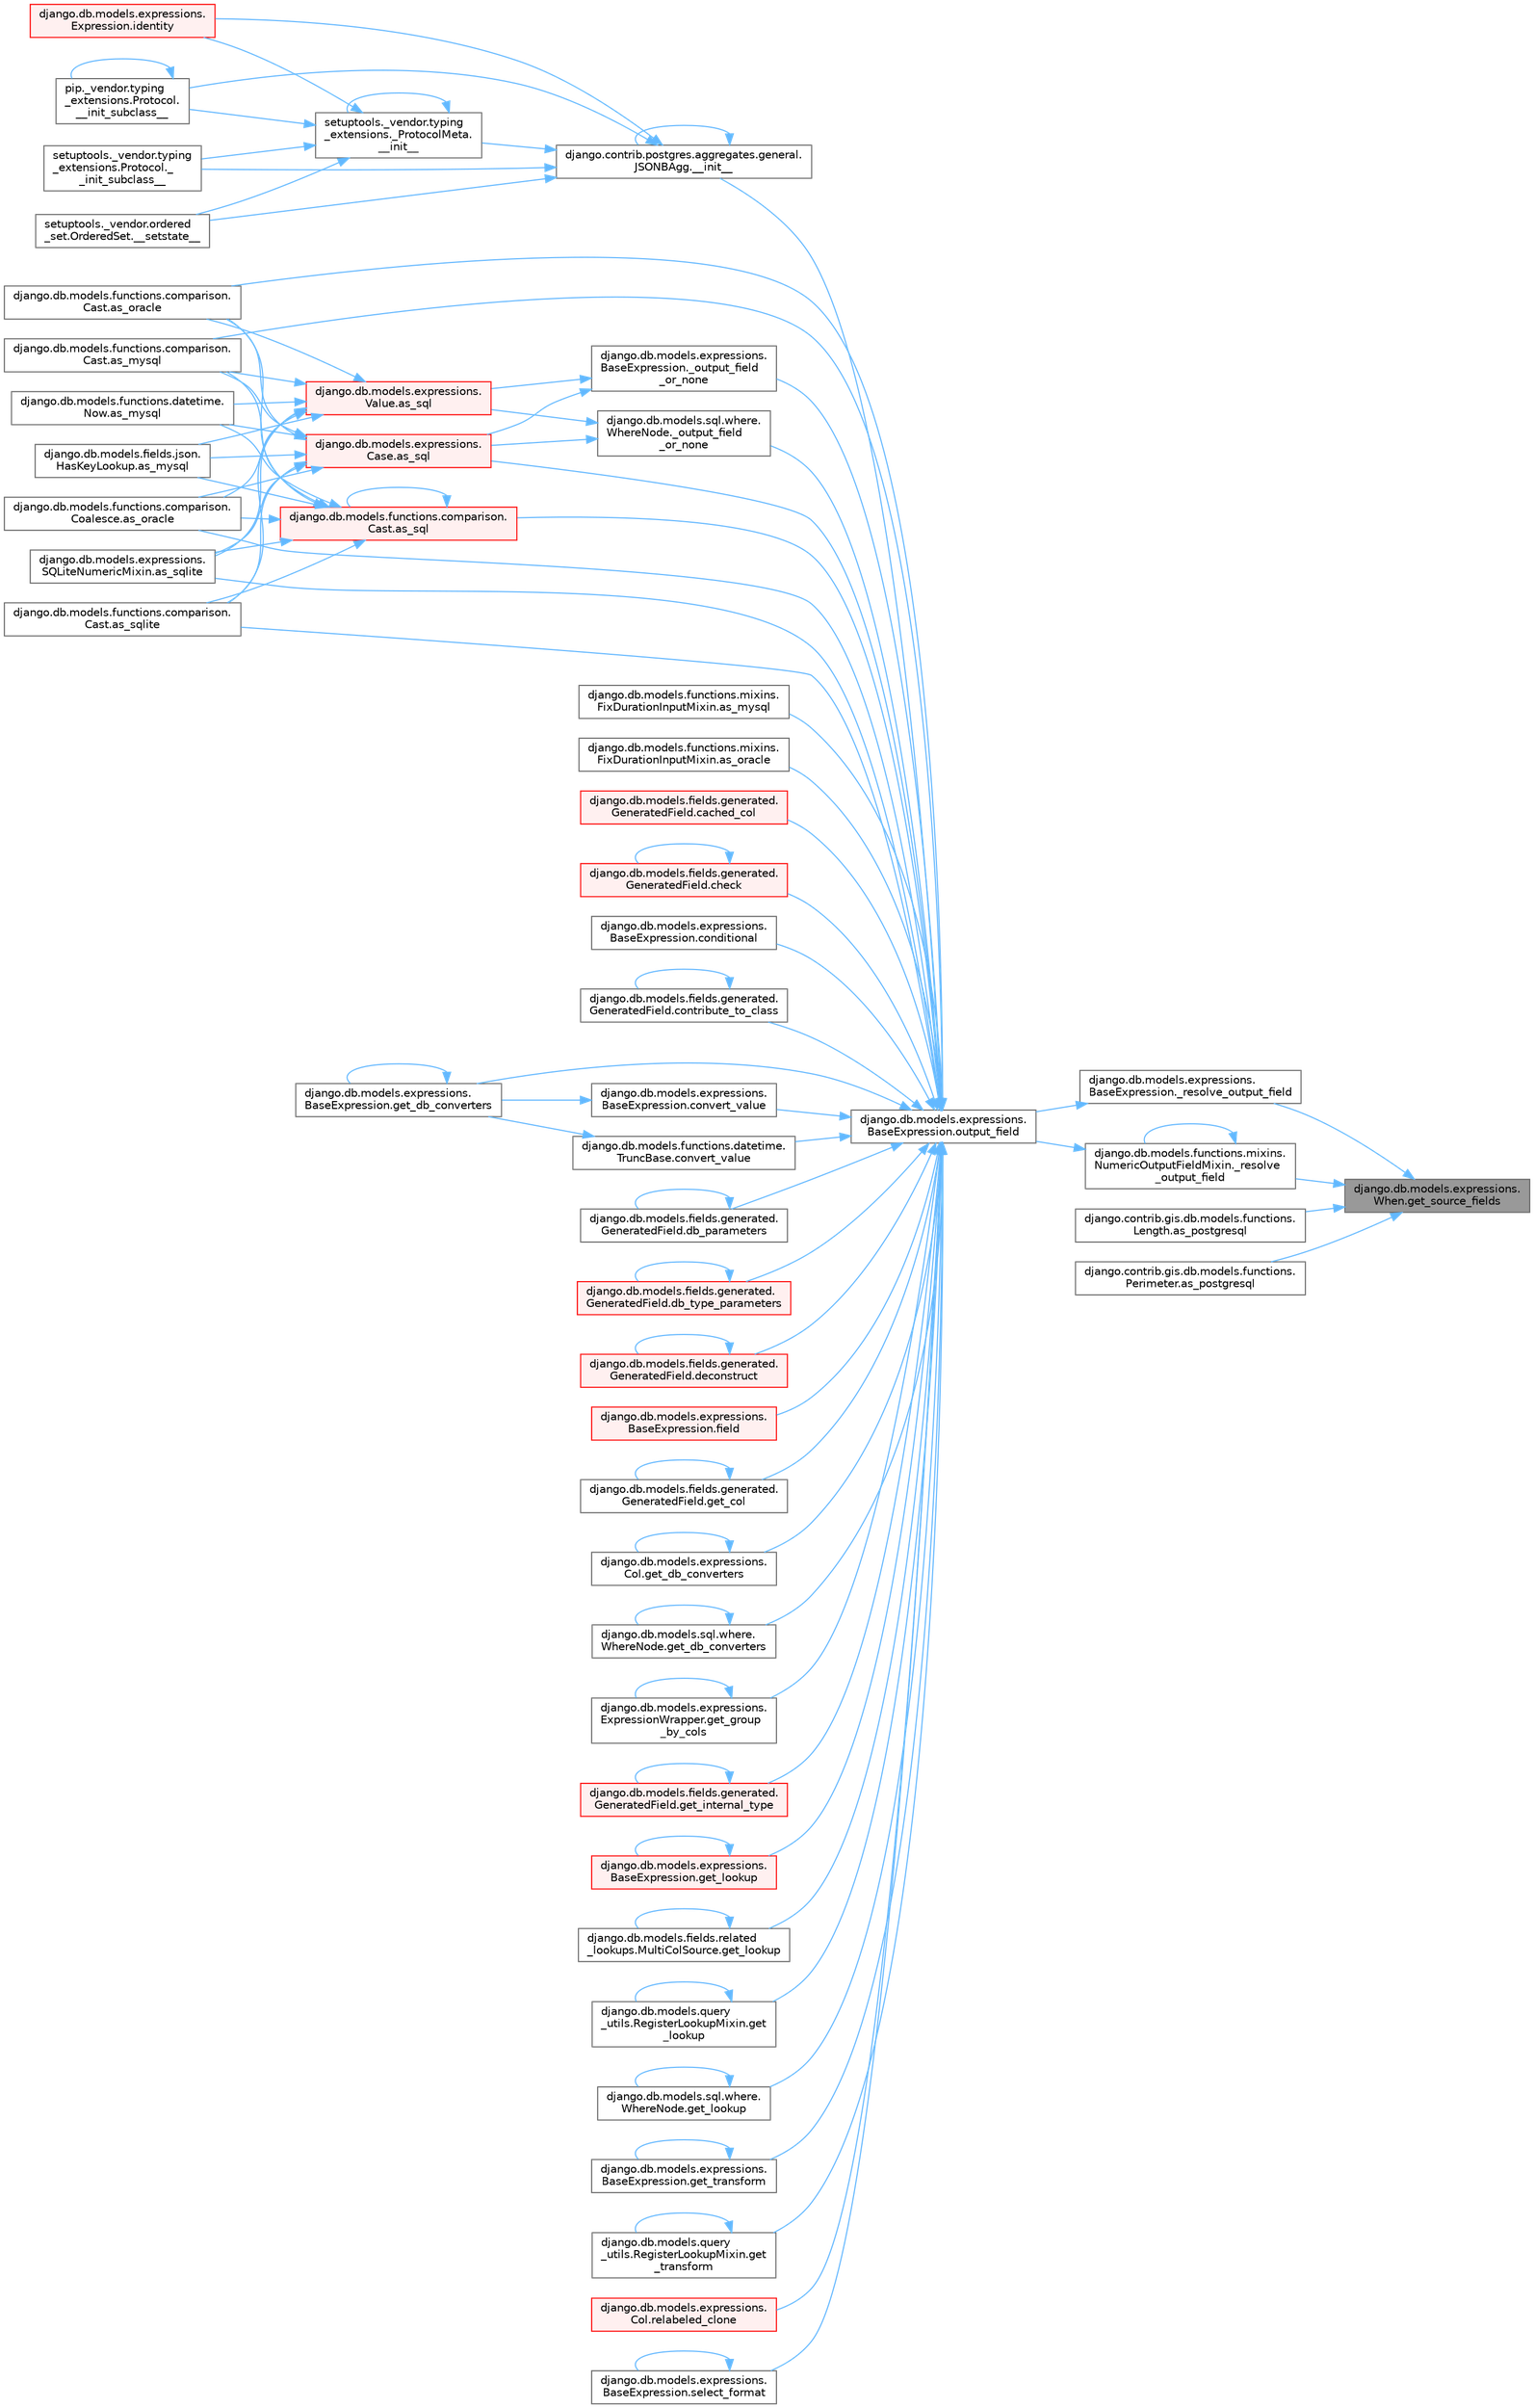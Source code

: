 digraph "django.db.models.expressions.When.get_source_fields"
{
 // LATEX_PDF_SIZE
  bgcolor="transparent";
  edge [fontname=Helvetica,fontsize=10,labelfontname=Helvetica,labelfontsize=10];
  node [fontname=Helvetica,fontsize=10,shape=box,height=0.2,width=0.4];
  rankdir="RL";
  Node1 [id="Node000001",label="django.db.models.expressions.\lWhen.get_source_fields",height=0.2,width=0.4,color="gray40", fillcolor="grey60", style="filled", fontcolor="black",tooltip=" "];
  Node1 -> Node2 [id="edge1_Node000001_Node000002",dir="back",color="steelblue1",style="solid",tooltip=" "];
  Node2 [id="Node000002",label="django.db.models.expressions.\lBaseExpression._resolve_output_field",height=0.2,width=0.4,color="grey40", fillcolor="white", style="filled",URL="$classdjango_1_1db_1_1models_1_1expressions_1_1_base_expression.html#a4d77b67d8a2c12f240cfa67a218742d9",tooltip=" "];
  Node2 -> Node3 [id="edge2_Node000002_Node000003",dir="back",color="steelblue1",style="solid",tooltip=" "];
  Node3 [id="Node000003",label="django.db.models.expressions.\lBaseExpression.output_field",height=0.2,width=0.4,color="grey40", fillcolor="white", style="filled",URL="$classdjango_1_1db_1_1models_1_1expressions_1_1_base_expression.html#a7f0982cb1de5cdeaa7f043c3ae611a6d",tooltip=" "];
  Node3 -> Node4 [id="edge3_Node000003_Node000004",dir="back",color="steelblue1",style="solid",tooltip=" "];
  Node4 [id="Node000004",label="django.contrib.postgres.aggregates.general.\lJSONBAgg.__init__",height=0.2,width=0.4,color="grey40", fillcolor="white", style="filled",URL="$classdjango_1_1contrib_1_1postgres_1_1aggregates_1_1general_1_1_j_s_o_n_b_agg.html#aa39cd664a8b14d90239be69e6599fd7f",tooltip=" "];
  Node4 -> Node4 [id="edge4_Node000004_Node000004",dir="back",color="steelblue1",style="solid",tooltip=" "];
  Node4 -> Node5 [id="edge5_Node000004_Node000005",dir="back",color="steelblue1",style="solid",tooltip=" "];
  Node5 [id="Node000005",label="setuptools._vendor.typing\l_extensions._ProtocolMeta.\l__init__",height=0.2,width=0.4,color="grey40", fillcolor="white", style="filled",URL="$classsetuptools_1_1__vendor_1_1typing__extensions_1_1___protocol_meta.html#a7bbaff8ac6d19534b46bca363ee0b43a",tooltip=" "];
  Node5 -> Node5 [id="edge6_Node000005_Node000005",dir="back",color="steelblue1",style="solid",tooltip=" "];
  Node5 -> Node6 [id="edge7_Node000005_Node000006",dir="back",color="steelblue1",style="solid",tooltip=" "];
  Node6 [id="Node000006",label="pip._vendor.typing\l_extensions.Protocol.\l__init_subclass__",height=0.2,width=0.4,color="grey40", fillcolor="white", style="filled",URL="$classpip_1_1__vendor_1_1typing__extensions_1_1_protocol.html#a2916efc86cebb8aba6deb7fd30b33988",tooltip=" "];
  Node6 -> Node6 [id="edge8_Node000006_Node000006",dir="back",color="steelblue1",style="solid",tooltip=" "];
  Node5 -> Node7 [id="edge9_Node000005_Node000007",dir="back",color="steelblue1",style="solid",tooltip=" "];
  Node7 [id="Node000007",label="setuptools._vendor.typing\l_extensions.Protocol._\l_init_subclass__",height=0.2,width=0.4,color="grey40", fillcolor="white", style="filled",URL="$classsetuptools_1_1__vendor_1_1typing__extensions_1_1_protocol.html#ac6cbebc092a4724ab3704c5334059874",tooltip=" "];
  Node5 -> Node8 [id="edge10_Node000005_Node000008",dir="back",color="steelblue1",style="solid",tooltip=" "];
  Node8 [id="Node000008",label="setuptools._vendor.ordered\l_set.OrderedSet.__setstate__",height=0.2,width=0.4,color="grey40", fillcolor="white", style="filled",URL="$classsetuptools_1_1__vendor_1_1ordered__set_1_1_ordered_set.html#aa7f7de9d987829525d06db565fe1b4a1",tooltip=" "];
  Node5 -> Node9 [id="edge11_Node000005_Node000009",dir="back",color="steelblue1",style="solid",tooltip=" "];
  Node9 [id="Node000009",label="django.db.models.expressions.\lExpression.identity",height=0.2,width=0.4,color="red", fillcolor="#FFF0F0", style="filled",URL="$classdjango_1_1db_1_1models_1_1expressions_1_1_expression.html#a10048810b5eb8641acf3bc150731b925",tooltip=" "];
  Node4 -> Node6 [id="edge12_Node000004_Node000006",dir="back",color="steelblue1",style="solid",tooltip=" "];
  Node4 -> Node7 [id="edge13_Node000004_Node000007",dir="back",color="steelblue1",style="solid",tooltip=" "];
  Node4 -> Node8 [id="edge14_Node000004_Node000008",dir="back",color="steelblue1",style="solid",tooltip=" "];
  Node4 -> Node9 [id="edge15_Node000004_Node000009",dir="back",color="steelblue1",style="solid",tooltip=" "];
  Node3 -> Node36 [id="edge16_Node000003_Node000036",dir="back",color="steelblue1",style="solid",tooltip=" "];
  Node36 [id="Node000036",label="django.db.models.expressions.\lBaseExpression._output_field\l_or_none",height=0.2,width=0.4,color="grey40", fillcolor="white", style="filled",URL="$classdjango_1_1db_1_1models_1_1expressions_1_1_base_expression.html#aad676f45033740e5caa723ce399f8850",tooltip=" "];
  Node36 -> Node37 [id="edge17_Node000036_Node000037",dir="back",color="steelblue1",style="solid",tooltip=" "];
  Node37 [id="Node000037",label="django.db.models.expressions.\lCase.as_sql",height=0.2,width=0.4,color="red", fillcolor="#FFF0F0", style="filled",URL="$classdjango_1_1db_1_1models_1_1expressions_1_1_case.html#a41d0d2712521088615ae784d16c4b2fb",tooltip=" "];
  Node37 -> Node38 [id="edge18_Node000037_Node000038",dir="back",color="steelblue1",style="solid",tooltip=" "];
  Node38 [id="Node000038",label="django.db.models.fields.json.\lHasKeyLookup.as_mysql",height=0.2,width=0.4,color="grey40", fillcolor="white", style="filled",URL="$classdjango_1_1db_1_1models_1_1fields_1_1json_1_1_has_key_lookup.html#a10f67427287f2c0ea32513ca6f481e96",tooltip=" "];
  Node37 -> Node39 [id="edge19_Node000037_Node000039",dir="back",color="steelblue1",style="solid",tooltip=" "];
  Node39 [id="Node000039",label="django.db.models.functions.comparison.\lCast.as_mysql",height=0.2,width=0.4,color="grey40", fillcolor="white", style="filled",URL="$classdjango_1_1db_1_1models_1_1functions_1_1comparison_1_1_cast.html#a447737891e955909c6a381529a67a84e",tooltip=" "];
  Node37 -> Node40 [id="edge20_Node000037_Node000040",dir="back",color="steelblue1",style="solid",tooltip=" "];
  Node40 [id="Node000040",label="django.db.models.functions.datetime.\lNow.as_mysql",height=0.2,width=0.4,color="grey40", fillcolor="white", style="filled",URL="$classdjango_1_1db_1_1models_1_1functions_1_1datetime_1_1_now.html#a070a9334fb198086c0c4e96e9725d92b",tooltip=" "];
  Node37 -> Node43 [id="edge21_Node000037_Node000043",dir="back",color="steelblue1",style="solid",tooltip=" "];
  Node43 [id="Node000043",label="django.db.models.functions.comparison.\lCast.as_oracle",height=0.2,width=0.4,color="grey40", fillcolor="white", style="filled",URL="$classdjango_1_1db_1_1models_1_1functions_1_1comparison_1_1_cast.html#ad466cd7ca85dc257d9e2718f41a263ec",tooltip=" "];
  Node37 -> Node44 [id="edge22_Node000037_Node000044",dir="back",color="steelblue1",style="solid",tooltip=" "];
  Node44 [id="Node000044",label="django.db.models.functions.comparison.\lCoalesce.as_oracle",height=0.2,width=0.4,color="grey40", fillcolor="white", style="filled",URL="$classdjango_1_1db_1_1models_1_1functions_1_1comparison_1_1_coalesce.html#a1bbeea180ef3ef4d8ba5d51d33d6ef85",tooltip=" "];
  Node37 -> Node52 [id="edge23_Node000037_Node000052",dir="back",color="steelblue1",style="solid",tooltip=" "];
  Node52 [id="Node000052",label="django.db.models.expressions.\lSQLiteNumericMixin.as_sqlite",height=0.2,width=0.4,color="grey40", fillcolor="white", style="filled",URL="$classdjango_1_1db_1_1models_1_1expressions_1_1_s_q_lite_numeric_mixin.html#a7c649b97074b00e095c4ee2b3bc62482",tooltip=" "];
  Node37 -> Node54 [id="edge24_Node000037_Node000054",dir="back",color="steelblue1",style="solid",tooltip=" "];
  Node54 [id="Node000054",label="django.db.models.functions.comparison.\lCast.as_sqlite",height=0.2,width=0.4,color="grey40", fillcolor="white", style="filled",URL="$classdjango_1_1db_1_1models_1_1functions_1_1comparison_1_1_cast.html#a1943b51797a168ff6a3ad37005086d8c",tooltip=" "];
  Node36 -> Node66 [id="edge25_Node000036_Node000066",dir="back",color="steelblue1",style="solid",tooltip=" "];
  Node66 [id="Node000066",label="django.db.models.expressions.\lValue.as_sql",height=0.2,width=0.4,color="red", fillcolor="#FFF0F0", style="filled",URL="$classdjango_1_1db_1_1models_1_1expressions_1_1_value.html#a2471e71c0db69e52fdb3016f8e97a111",tooltip=" "];
  Node66 -> Node38 [id="edge26_Node000066_Node000038",dir="back",color="steelblue1",style="solid",tooltip=" "];
  Node66 -> Node39 [id="edge27_Node000066_Node000039",dir="back",color="steelblue1",style="solid",tooltip=" "];
  Node66 -> Node40 [id="edge28_Node000066_Node000040",dir="back",color="steelblue1",style="solid",tooltip=" "];
  Node66 -> Node43 [id="edge29_Node000066_Node000043",dir="back",color="steelblue1",style="solid",tooltip=" "];
  Node66 -> Node44 [id="edge30_Node000066_Node000044",dir="back",color="steelblue1",style="solid",tooltip=" "];
  Node66 -> Node52 [id="edge31_Node000066_Node000052",dir="back",color="steelblue1",style="solid",tooltip=" "];
  Node66 -> Node54 [id="edge32_Node000066_Node000054",dir="back",color="steelblue1",style="solid",tooltip=" "];
  Node3 -> Node67 [id="edge33_Node000003_Node000067",dir="back",color="steelblue1",style="solid",tooltip=" "];
  Node67 [id="Node000067",label="django.db.models.sql.where.\lWhereNode._output_field\l_or_none",height=0.2,width=0.4,color="grey40", fillcolor="white", style="filled",URL="$classdjango_1_1db_1_1models_1_1sql_1_1where_1_1_where_node.html#ae254158229b805bdfd81f2be6b2fe44b",tooltip=" "];
  Node67 -> Node37 [id="edge34_Node000067_Node000037",dir="back",color="steelblue1",style="solid",tooltip=" "];
  Node67 -> Node66 [id="edge35_Node000067_Node000066",dir="back",color="steelblue1",style="solid",tooltip=" "];
  Node3 -> Node39 [id="edge36_Node000003_Node000039",dir="back",color="steelblue1",style="solid",tooltip=" "];
  Node3 -> Node68 [id="edge37_Node000003_Node000068",dir="back",color="steelblue1",style="solid",tooltip=" "];
  Node68 [id="Node000068",label="django.db.models.functions.mixins.\lFixDurationInputMixin.as_mysql",height=0.2,width=0.4,color="grey40", fillcolor="white", style="filled",URL="$classdjango_1_1db_1_1models_1_1functions_1_1mixins_1_1_fix_duration_input_mixin.html#a010f23ae95c58a4a939be1efcc5f5b7d",tooltip=" "];
  Node3 -> Node43 [id="edge38_Node000003_Node000043",dir="back",color="steelblue1",style="solid",tooltip=" "];
  Node3 -> Node44 [id="edge39_Node000003_Node000044",dir="back",color="steelblue1",style="solid",tooltip=" "];
  Node3 -> Node69 [id="edge40_Node000003_Node000069",dir="back",color="steelblue1",style="solid",tooltip=" "];
  Node69 [id="Node000069",label="django.db.models.functions.mixins.\lFixDurationInputMixin.as_oracle",height=0.2,width=0.4,color="grey40", fillcolor="white", style="filled",URL="$classdjango_1_1db_1_1models_1_1functions_1_1mixins_1_1_fix_duration_input_mixin.html#a2e5d6957724a89d03541cc897b6e6e53",tooltip=" "];
  Node3 -> Node37 [id="edge41_Node000003_Node000037",dir="back",color="steelblue1",style="solid",tooltip=" "];
  Node3 -> Node70 [id="edge42_Node000003_Node000070",dir="back",color="steelblue1",style="solid",tooltip=" "];
  Node70 [id="Node000070",label="django.db.models.functions.comparison.\lCast.as_sql",height=0.2,width=0.4,color="red", fillcolor="#FFF0F0", style="filled",URL="$classdjango_1_1db_1_1models_1_1functions_1_1comparison_1_1_cast.html#aa39abc21f301797d67837d0d479e2e87",tooltip=" "];
  Node70 -> Node38 [id="edge43_Node000070_Node000038",dir="back",color="steelblue1",style="solid",tooltip=" "];
  Node70 -> Node39 [id="edge44_Node000070_Node000039",dir="back",color="steelblue1",style="solid",tooltip=" "];
  Node70 -> Node40 [id="edge45_Node000070_Node000040",dir="back",color="steelblue1",style="solid",tooltip=" "];
  Node70 -> Node43 [id="edge46_Node000070_Node000043",dir="back",color="steelblue1",style="solid",tooltip=" "];
  Node70 -> Node44 [id="edge47_Node000070_Node000044",dir="back",color="steelblue1",style="solid",tooltip=" "];
  Node70 -> Node70 [id="edge48_Node000070_Node000070",dir="back",color="steelblue1",style="solid",tooltip=" "];
  Node70 -> Node52 [id="edge49_Node000070_Node000052",dir="back",color="steelblue1",style="solid",tooltip=" "];
  Node70 -> Node54 [id="edge50_Node000070_Node000054",dir="back",color="steelblue1",style="solid",tooltip=" "];
  Node3 -> Node52 [id="edge51_Node000003_Node000052",dir="back",color="steelblue1",style="solid",tooltip=" "];
  Node3 -> Node54 [id="edge52_Node000003_Node000054",dir="back",color="steelblue1",style="solid",tooltip=" "];
  Node3 -> Node71 [id="edge53_Node000003_Node000071",dir="back",color="steelblue1",style="solid",tooltip=" "];
  Node71 [id="Node000071",label="django.db.models.fields.generated.\lGeneratedField.cached_col",height=0.2,width=0.4,color="red", fillcolor="#FFF0F0", style="filled",URL="$classdjango_1_1db_1_1models_1_1fields_1_1generated_1_1_generated_field.html#a71fb8bbb86e28557e79ed7d53bb65a0d",tooltip=" "];
  Node3 -> Node73 [id="edge54_Node000003_Node000073",dir="back",color="steelblue1",style="solid",tooltip=" "];
  Node73 [id="Node000073",label="django.db.models.fields.generated.\lGeneratedField.check",height=0.2,width=0.4,color="red", fillcolor="#FFF0F0", style="filled",URL="$classdjango_1_1db_1_1models_1_1fields_1_1generated_1_1_generated_field.html#a17dcd0f6d6580cb5f6417d8730312ad6",tooltip=" "];
  Node73 -> Node73 [id="edge55_Node000073_Node000073",dir="back",color="steelblue1",style="solid",tooltip=" "];
  Node3 -> Node1239 [id="edge56_Node000003_Node001239",dir="back",color="steelblue1",style="solid",tooltip=" "];
  Node1239 [id="Node001239",label="django.db.models.expressions.\lBaseExpression.conditional",height=0.2,width=0.4,color="grey40", fillcolor="white", style="filled",URL="$classdjango_1_1db_1_1models_1_1expressions_1_1_base_expression.html#ad1e7e6185d7c29f4712ad28f81804f98",tooltip=" "];
  Node3 -> Node1240 [id="edge57_Node000003_Node001240",dir="back",color="steelblue1",style="solid",tooltip=" "];
  Node1240 [id="Node001240",label="django.db.models.fields.generated.\lGeneratedField.contribute_to_class",height=0.2,width=0.4,color="grey40", fillcolor="white", style="filled",URL="$classdjango_1_1db_1_1models_1_1fields_1_1generated_1_1_generated_field.html#a2b64e8889125b0e8c2e7f560f46bb1f1",tooltip=" "];
  Node1240 -> Node1240 [id="edge58_Node001240_Node001240",dir="back",color="steelblue1",style="solid",tooltip=" "];
  Node3 -> Node1241 [id="edge59_Node000003_Node001241",dir="back",color="steelblue1",style="solid",tooltip=" "];
  Node1241 [id="Node001241",label="django.db.models.expressions.\lBaseExpression.convert_value",height=0.2,width=0.4,color="grey40", fillcolor="white", style="filled",URL="$classdjango_1_1db_1_1models_1_1expressions_1_1_base_expression.html#af112651d4a6b22c6d82e1c1b03e917ae",tooltip=" "];
  Node1241 -> Node1242 [id="edge60_Node001241_Node001242",dir="back",color="steelblue1",style="solid",tooltip=" "];
  Node1242 [id="Node001242",label="django.db.models.expressions.\lBaseExpression.get_db_converters",height=0.2,width=0.4,color="grey40", fillcolor="white", style="filled",URL="$classdjango_1_1db_1_1models_1_1expressions_1_1_base_expression.html#a0caedcc704934040e878b3682f901caf",tooltip=" "];
  Node1242 -> Node1242 [id="edge61_Node001242_Node001242",dir="back",color="steelblue1",style="solid",tooltip=" "];
  Node3 -> Node1243 [id="edge62_Node000003_Node001243",dir="back",color="steelblue1",style="solid",tooltip=" "];
  Node1243 [id="Node001243",label="django.db.models.functions.datetime.\lTruncBase.convert_value",height=0.2,width=0.4,color="grey40", fillcolor="white", style="filled",URL="$classdjango_1_1db_1_1models_1_1functions_1_1datetime_1_1_trunc_base.html#a66c33e72d7542df478d2b18b3c7a25d1",tooltip=" "];
  Node1243 -> Node1242 [id="edge63_Node001243_Node001242",dir="back",color="steelblue1",style="solid",tooltip=" "];
  Node3 -> Node1244 [id="edge64_Node000003_Node001244",dir="back",color="steelblue1",style="solid",tooltip=" "];
  Node1244 [id="Node001244",label="django.db.models.fields.generated.\lGeneratedField.db_parameters",height=0.2,width=0.4,color="grey40", fillcolor="white", style="filled",URL="$classdjango_1_1db_1_1models_1_1fields_1_1generated_1_1_generated_field.html#a9a0fd68d3bba4950e4908c4abcee8c48",tooltip=" "];
  Node1244 -> Node1244 [id="edge65_Node001244_Node001244",dir="back",color="steelblue1",style="solid",tooltip=" "];
  Node3 -> Node1245 [id="edge66_Node000003_Node001245",dir="back",color="steelblue1",style="solid",tooltip=" "];
  Node1245 [id="Node001245",label="django.db.models.fields.generated.\lGeneratedField.db_type_parameters",height=0.2,width=0.4,color="red", fillcolor="#FFF0F0", style="filled",URL="$classdjango_1_1db_1_1models_1_1fields_1_1generated_1_1_generated_field.html#a695f8f86f422937a550bb84941e43638",tooltip=" "];
  Node1245 -> Node1245 [id="edge67_Node001245_Node001245",dir="back",color="steelblue1",style="solid",tooltip=" "];
  Node3 -> Node1259 [id="edge68_Node000003_Node001259",dir="back",color="steelblue1",style="solid",tooltip=" "];
  Node1259 [id="Node001259",label="django.db.models.fields.generated.\lGeneratedField.deconstruct",height=0.2,width=0.4,color="red", fillcolor="#FFF0F0", style="filled",URL="$classdjango_1_1db_1_1models_1_1fields_1_1generated_1_1_generated_field.html#a2a53771dfb290140ddb655a9b1c3428a",tooltip=" "];
  Node1259 -> Node1259 [id="edge69_Node001259_Node001259",dir="back",color="steelblue1",style="solid",tooltip=" "];
  Node3 -> Node1260 [id="edge70_Node000003_Node001260",dir="back",color="steelblue1",style="solid",tooltip=" "];
  Node1260 [id="Node001260",label="django.db.models.expressions.\lBaseExpression.field",height=0.2,width=0.4,color="red", fillcolor="#FFF0F0", style="filled",URL="$classdjango_1_1db_1_1models_1_1expressions_1_1_base_expression.html#a70aeb35391ada82c2e9f02b1c3ac150c",tooltip=" "];
  Node3 -> Node2815 [id="edge71_Node000003_Node002815",dir="back",color="steelblue1",style="solid",tooltip=" "];
  Node2815 [id="Node002815",label="django.db.models.fields.generated.\lGeneratedField.get_col",height=0.2,width=0.4,color="grey40", fillcolor="white", style="filled",URL="$classdjango_1_1db_1_1models_1_1fields_1_1generated_1_1_generated_field.html#aaef3d55f75064e6bb491184ec79e2ada",tooltip=" "];
  Node2815 -> Node2815 [id="edge72_Node002815_Node002815",dir="back",color="steelblue1",style="solid",tooltip=" "];
  Node3 -> Node1242 [id="edge73_Node000003_Node001242",dir="back",color="steelblue1",style="solid",tooltip=" "];
  Node3 -> Node2816 [id="edge74_Node000003_Node002816",dir="back",color="steelblue1",style="solid",tooltip=" "];
  Node2816 [id="Node002816",label="django.db.models.expressions.\lCol.get_db_converters",height=0.2,width=0.4,color="grey40", fillcolor="white", style="filled",URL="$classdjango_1_1db_1_1models_1_1expressions_1_1_col.html#a569b8fb347cf6c650889967f89798130",tooltip=" "];
  Node2816 -> Node2816 [id="edge75_Node002816_Node002816",dir="back",color="steelblue1",style="solid",tooltip=" "];
  Node3 -> Node2817 [id="edge76_Node000003_Node002817",dir="back",color="steelblue1",style="solid",tooltip=" "];
  Node2817 [id="Node002817",label="django.db.models.sql.where.\lWhereNode.get_db_converters",height=0.2,width=0.4,color="grey40", fillcolor="white", style="filled",URL="$classdjango_1_1db_1_1models_1_1sql_1_1where_1_1_where_node.html#a5821a2e9891291185778d9f8fbc45029",tooltip=" "];
  Node2817 -> Node2817 [id="edge77_Node002817_Node002817",dir="back",color="steelblue1",style="solid",tooltip=" "];
  Node3 -> Node2818 [id="edge78_Node000003_Node002818",dir="back",color="steelblue1",style="solid",tooltip=" "];
  Node2818 [id="Node002818",label="django.db.models.expressions.\lExpressionWrapper.get_group\l_by_cols",height=0.2,width=0.4,color="grey40", fillcolor="white", style="filled",URL="$classdjango_1_1db_1_1models_1_1expressions_1_1_expression_wrapper.html#a9775e8a5f79bd479def0b599a2411ad3",tooltip=" "];
  Node2818 -> Node2818 [id="edge79_Node002818_Node002818",dir="back",color="steelblue1",style="solid",tooltip=" "];
  Node3 -> Node2819 [id="edge80_Node000003_Node002819",dir="back",color="steelblue1",style="solid",tooltip=" "];
  Node2819 [id="Node002819",label="django.db.models.fields.generated.\lGeneratedField.get_internal_type",height=0.2,width=0.4,color="red", fillcolor="#FFF0F0", style="filled",URL="$classdjango_1_1db_1_1models_1_1fields_1_1generated_1_1_generated_field.html#a9f7ada2521e4ff06df60a7978952be85",tooltip=" "];
  Node2819 -> Node2819 [id="edge81_Node002819_Node002819",dir="back",color="steelblue1",style="solid",tooltip=" "];
  Node3 -> Node2820 [id="edge82_Node000003_Node002820",dir="back",color="steelblue1",style="solid",tooltip=" "];
  Node2820 [id="Node002820",label="django.db.models.expressions.\lBaseExpression.get_lookup",height=0.2,width=0.4,color="red", fillcolor="#FFF0F0", style="filled",URL="$classdjango_1_1db_1_1models_1_1expressions_1_1_base_expression.html#a01659a233146096f1936ef43277a45e8",tooltip=" "];
  Node2820 -> Node2820 [id="edge83_Node002820_Node002820",dir="back",color="steelblue1",style="solid",tooltip=" "];
  Node3 -> Node2821 [id="edge84_Node000003_Node002821",dir="back",color="steelblue1",style="solid",tooltip=" "];
  Node2821 [id="Node002821",label="django.db.models.fields.related\l_lookups.MultiColSource.get_lookup",height=0.2,width=0.4,color="grey40", fillcolor="white", style="filled",URL="$classdjango_1_1db_1_1models_1_1fields_1_1related__lookups_1_1_multi_col_source.html#a1742a9e22a72f0b66f4c02abc9eb4a8e",tooltip=" "];
  Node2821 -> Node2821 [id="edge85_Node002821_Node002821",dir="back",color="steelblue1",style="solid",tooltip=" "];
  Node3 -> Node2669 [id="edge86_Node000003_Node002669",dir="back",color="steelblue1",style="solid",tooltip=" "];
  Node2669 [id="Node002669",label="django.db.models.query\l_utils.RegisterLookupMixin.get\l_lookup",height=0.2,width=0.4,color="grey40", fillcolor="white", style="filled",URL="$classdjango_1_1db_1_1models_1_1query__utils_1_1_register_lookup_mixin.html#a49b9ee01760922db3314d356a14d16de",tooltip=" "];
  Node2669 -> Node2669 [id="edge87_Node002669_Node002669",dir="back",color="steelblue1",style="solid",tooltip=" "];
  Node3 -> Node2822 [id="edge88_Node000003_Node002822",dir="back",color="steelblue1",style="solid",tooltip=" "];
  Node2822 [id="Node002822",label="django.db.models.sql.where.\lWhereNode.get_lookup",height=0.2,width=0.4,color="grey40", fillcolor="white", style="filled",URL="$classdjango_1_1db_1_1models_1_1sql_1_1where_1_1_where_node.html#ae7c07ab2d555e2f5577750b86855dac9",tooltip=" "];
  Node2822 -> Node2822 [id="edge89_Node002822_Node002822",dir="back",color="steelblue1",style="solid",tooltip=" "];
  Node3 -> Node2823 [id="edge90_Node000003_Node002823",dir="back",color="steelblue1",style="solid",tooltip=" "];
  Node2823 [id="Node002823",label="django.db.models.expressions.\lBaseExpression.get_transform",height=0.2,width=0.4,color="grey40", fillcolor="white", style="filled",URL="$classdjango_1_1db_1_1models_1_1expressions_1_1_base_expression.html#aaf7a1a972ef131f35abe484b5da0a896",tooltip=" "];
  Node2823 -> Node2823 [id="edge91_Node002823_Node002823",dir="back",color="steelblue1",style="solid",tooltip=" "];
  Node3 -> Node2670 [id="edge92_Node000003_Node002670",dir="back",color="steelblue1",style="solid",tooltip=" "];
  Node2670 [id="Node002670",label="django.db.models.query\l_utils.RegisterLookupMixin.get\l_transform",height=0.2,width=0.4,color="grey40", fillcolor="white", style="filled",URL="$classdjango_1_1db_1_1models_1_1query__utils_1_1_register_lookup_mixin.html#a1e54d000630304bbc63c507719683fef",tooltip=" "];
  Node2670 -> Node2670 [id="edge93_Node002670_Node002670",dir="back",color="steelblue1",style="solid",tooltip=" "];
  Node3 -> Node2824 [id="edge94_Node000003_Node002824",dir="back",color="steelblue1",style="solid",tooltip=" "];
  Node2824 [id="Node002824",label="django.db.models.expressions.\lCol.relabeled_clone",height=0.2,width=0.4,color="red", fillcolor="#FFF0F0", style="filled",URL="$classdjango_1_1db_1_1models_1_1expressions_1_1_col.html#a8fff9c1a73b14406f7ce601d90630464",tooltip=" "];
  Node3 -> Node2825 [id="edge95_Node000003_Node002825",dir="back",color="steelblue1",style="solid",tooltip=" "];
  Node2825 [id="Node002825",label="django.db.models.expressions.\lBaseExpression.select_format",height=0.2,width=0.4,color="grey40", fillcolor="white", style="filled",URL="$classdjango_1_1db_1_1models_1_1expressions_1_1_base_expression.html#acf6f60770ae8079d64a95fdb608f6779",tooltip=" "];
  Node2825 -> Node2825 [id="edge96_Node002825_Node002825",dir="back",color="steelblue1",style="solid",tooltip=" "];
  Node1 -> Node1195 [id="edge97_Node000001_Node001195",dir="back",color="steelblue1",style="solid",tooltip=" "];
  Node1195 [id="Node001195",label="django.db.models.functions.mixins.\lNumericOutputFieldMixin._resolve\l_output_field",height=0.2,width=0.4,color="grey40", fillcolor="white", style="filled",URL="$classdjango_1_1db_1_1models_1_1functions_1_1mixins_1_1_numeric_output_field_mixin.html#ada10dc529cfe036597471f6439dfb0c5",tooltip=" "];
  Node1195 -> Node1195 [id="edge98_Node001195_Node001195",dir="back",color="steelblue1",style="solid",tooltip=" "];
  Node1195 -> Node3 [id="edge99_Node001195_Node000003",dir="back",color="steelblue1",style="solid",tooltip=" "];
  Node1 -> Node350 [id="edge100_Node000001_Node000350",dir="back",color="steelblue1",style="solid",tooltip=" "];
  Node350 [id="Node000350",label="django.contrib.gis.db.models.functions.\lLength.as_postgresql",height=0.2,width=0.4,color="grey40", fillcolor="white", style="filled",URL="$classdjango_1_1contrib_1_1gis_1_1db_1_1models_1_1functions_1_1_length.html#a32b7fc6b989a562d19b2ef3ea8a4d5aa",tooltip=" "];
  Node1 -> Node1116 [id="edge101_Node000001_Node001116",dir="back",color="steelblue1",style="solid",tooltip=" "];
  Node1116 [id="Node001116",label="django.contrib.gis.db.models.functions.\lPerimeter.as_postgresql",height=0.2,width=0.4,color="grey40", fillcolor="white", style="filled",URL="$classdjango_1_1contrib_1_1gis_1_1db_1_1models_1_1functions_1_1_perimeter.html#a7e6534386f777f3698dd91bd93c39a9b",tooltip=" "];
}
